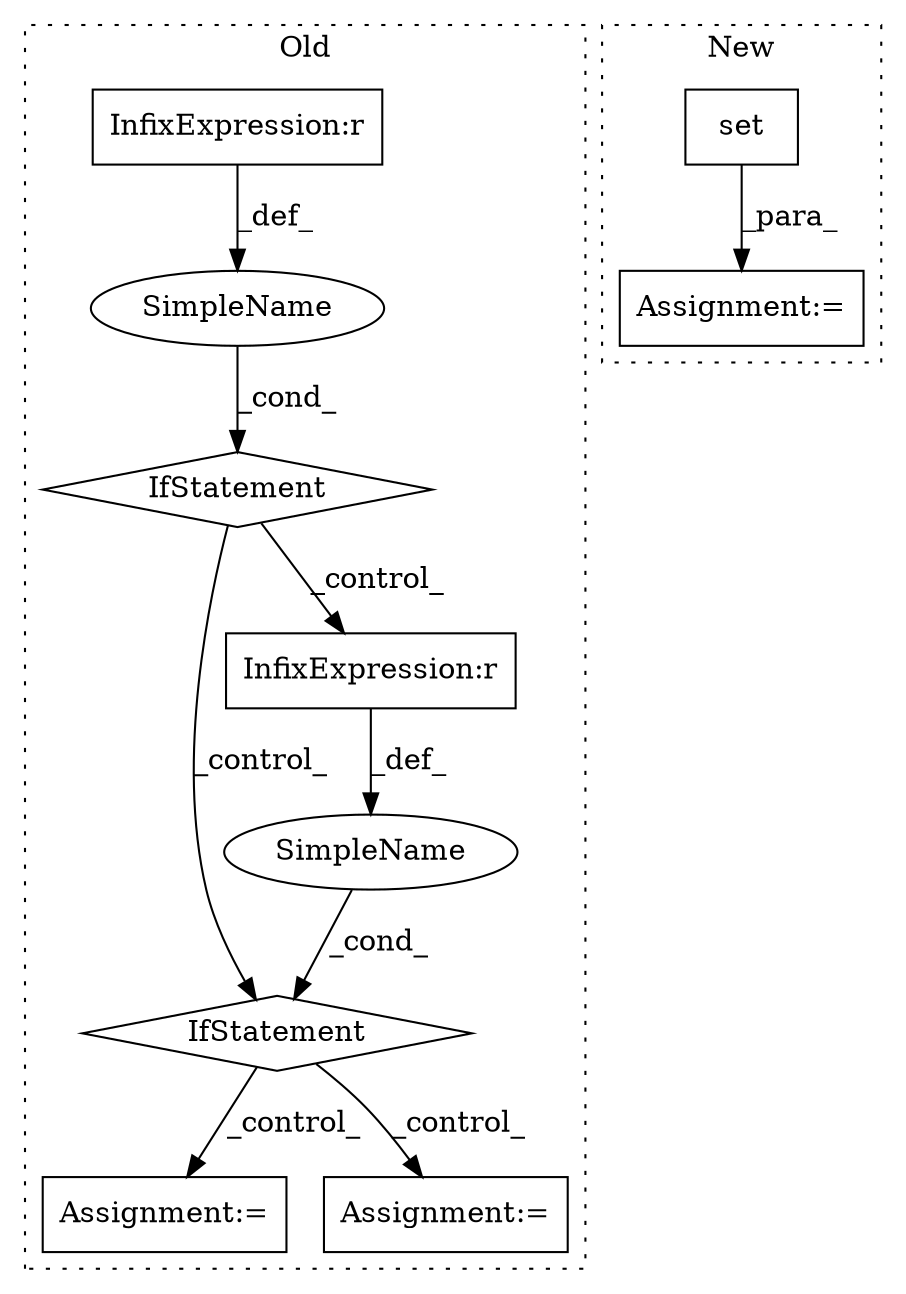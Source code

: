 digraph G {
subgraph cluster0 {
1 [label="IfStatement" a="25" s="17325,17359" l="4,2" shape="diamond"];
4 [label="Assignment:=" a="7" s="17374" l="1" shape="box"];
5 [label="SimpleName" a="42" s="" l="" shape="ellipse"];
6 [label="InfixExpression:r" a="27" s="17355" l="3" shape="box"];
7 [label="Assignment:=" a="7" s="17476" l="2" shape="box"];
8 [label="SimpleName" a="42" s="" l="" shape="ellipse"];
9 [label="IfStatement" a="25" s="17204,17221" l="4,2" shape="diamond"];
10 [label="InfixExpression:r" a="27" s="17213" l="4" shape="box"];
label = "Old";
style="dotted";
}
subgraph cluster1 {
2 [label="set" a="32" s="17834,17868" l="4,1" shape="box"];
3 [label="Assignment:=" a="7" s="18033" l="1" shape="box"];
label = "New";
style="dotted";
}
1 -> 7 [label="_control_"];
1 -> 4 [label="_control_"];
2 -> 3 [label="_para_"];
5 -> 1 [label="_cond_"];
6 -> 5 [label="_def_"];
8 -> 9 [label="_cond_"];
9 -> 1 [label="_control_"];
9 -> 6 [label="_control_"];
10 -> 8 [label="_def_"];
}